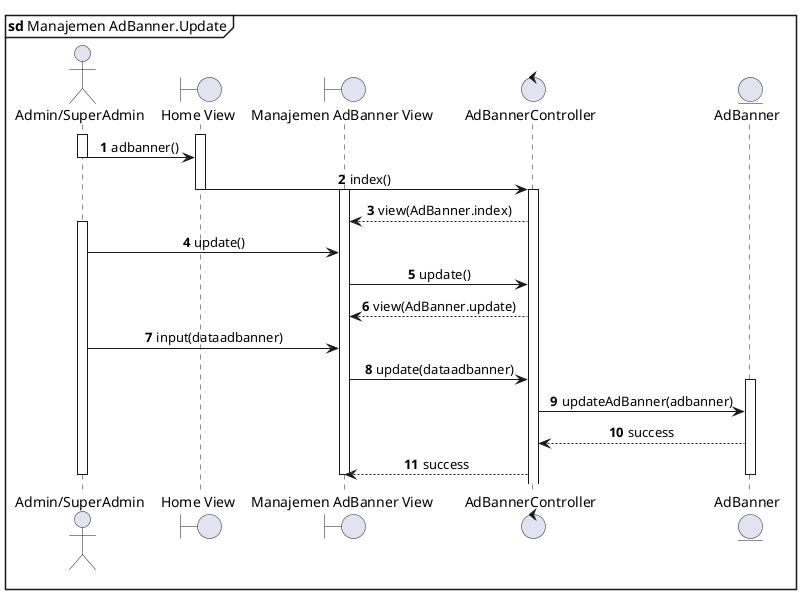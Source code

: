 @startuml AdBanner Manajemen.Update
mainframe **sd** Manajemen AdBanner.Update
actor "Admin/SuperAdmin"  as User
boundary "Home View" as HomeView
boundary "Manajemen AdBanner View" as AdBannerView
control AdBannerController 
entity AdBanner as AdBannerModel

autonumber
' autoactivate on
skinparam SequenceMessageAlignment center

activate User
activate HomeView
User->HomeView: adbanner()
deactivate User
HomeView->AdBannerController: index()
deactivate HomeView
activate AdBannerController
activate AdBannerView
AdBannerController-->AdBannerView: view(AdBanner.index)
activate User
User->AdBannerView: update()
AdBannerView->AdBannerController : update()
AdBannerController --> AdBannerView: view(AdBanner.update)
User->AdBannerView: input(dataadbanner)
AdBannerView->AdBannerController: update(dataadbanner)
activate AdBannerModel
AdBannerController->AdBannerModel: updateAdBanner(adbanner)
AdBannerModel-->AdBannerController: success
AdBannerController-->AdBannerView: success
deactivate AdBannerModel
deactivate AdBannerView
deactivate User

@enduml
